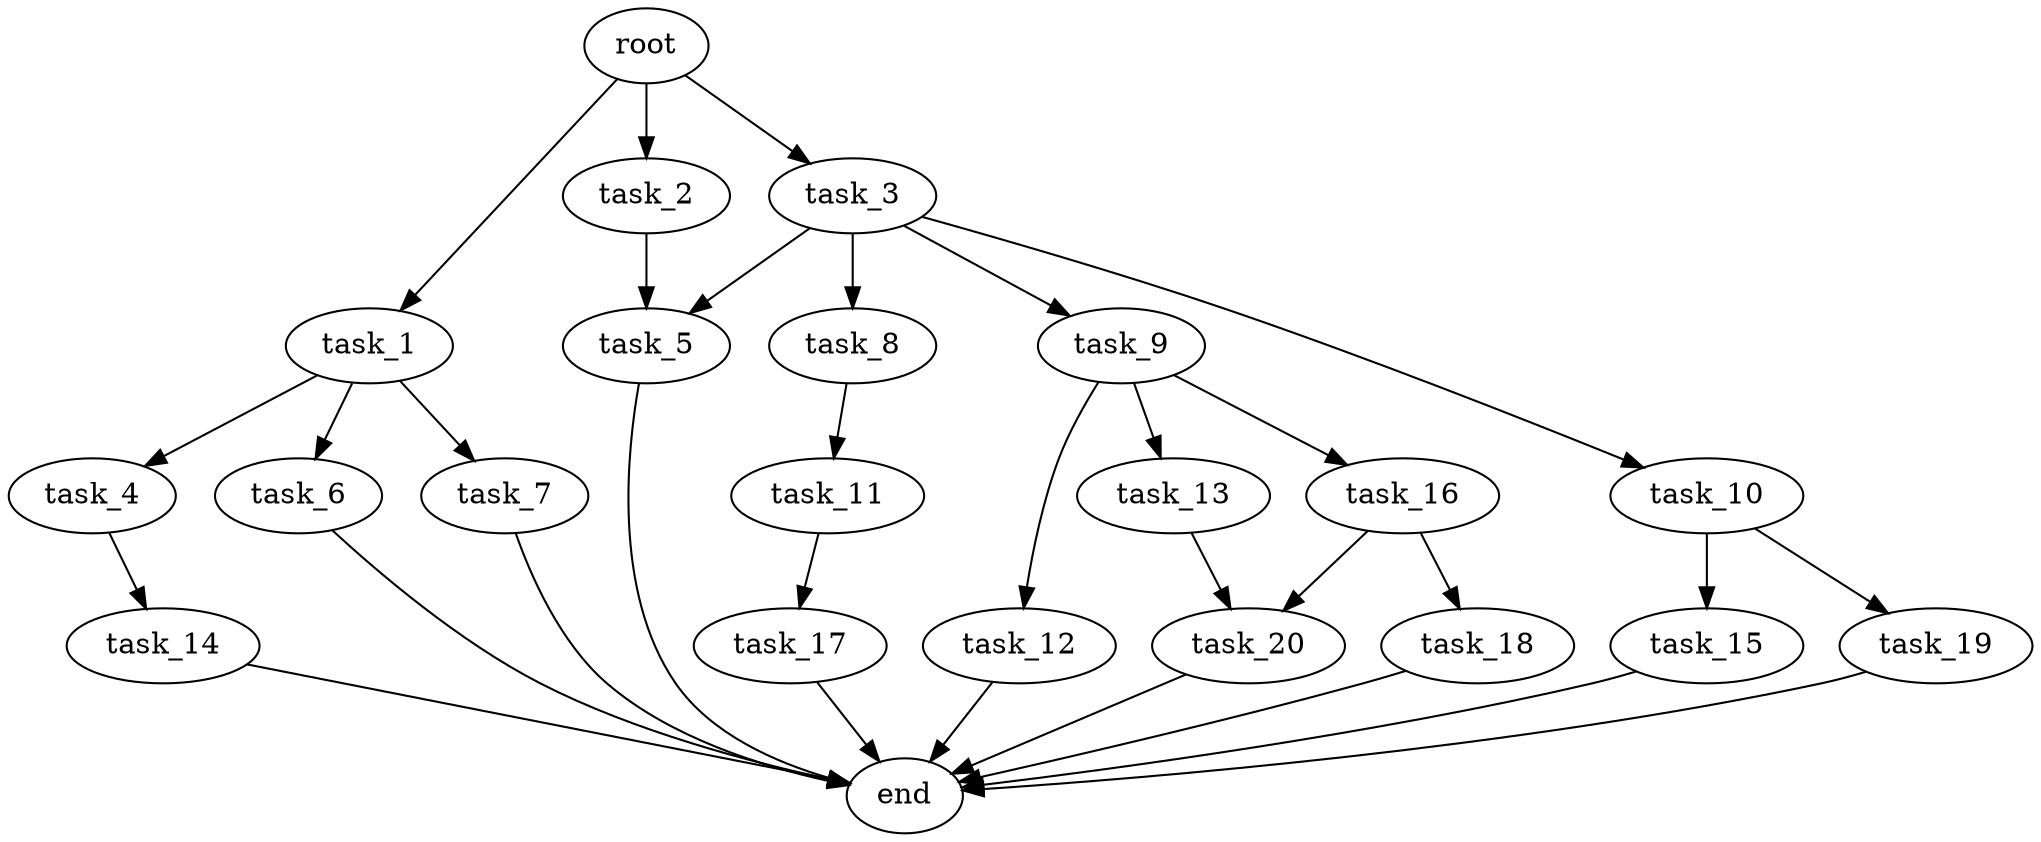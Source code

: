 digraph G {
  root [size="0.000000e+00"];
  task_1 [size="1.029946e+10"];
  task_2 [size="5.739549e+10"];
  task_3 [size="7.228061e+10"];
  task_4 [size="2.284816e+10"];
  task_5 [size="5.088740e+10"];
  task_6 [size="4.413350e+09"];
  task_7 [size="8.629422e+10"];
  task_8 [size="2.446270e+10"];
  task_9 [size="4.718174e+10"];
  task_10 [size="3.830412e+10"];
  task_11 [size="1.501697e+10"];
  task_12 [size="9.311670e+10"];
  task_13 [size="8.574994e+10"];
  task_14 [size="5.529095e+10"];
  task_15 [size="9.139563e+10"];
  task_16 [size="7.406918e+10"];
  task_17 [size="4.194274e+10"];
  task_18 [size="3.218698e+10"];
  task_19 [size="4.163150e+10"];
  task_20 [size="7.203159e+10"];
  end [size="0.000000e+00"];

  root -> task_1 [size="1.000000e-12"];
  root -> task_2 [size="1.000000e-12"];
  root -> task_3 [size="1.000000e-12"];
  task_1 -> task_4 [size="2.284816e+08"];
  task_1 -> task_6 [size="4.413350e+07"];
  task_1 -> task_7 [size="8.629422e+08"];
  task_2 -> task_5 [size="2.544370e+08"];
  task_3 -> task_5 [size="2.544370e+08"];
  task_3 -> task_8 [size="2.446270e+08"];
  task_3 -> task_9 [size="4.718174e+08"];
  task_3 -> task_10 [size="3.830412e+08"];
  task_4 -> task_14 [size="5.529095e+08"];
  task_5 -> end [size="1.000000e-12"];
  task_6 -> end [size="1.000000e-12"];
  task_7 -> end [size="1.000000e-12"];
  task_8 -> task_11 [size="1.501697e+08"];
  task_9 -> task_12 [size="9.311670e+08"];
  task_9 -> task_13 [size="8.574994e+08"];
  task_9 -> task_16 [size="7.406918e+08"];
  task_10 -> task_15 [size="9.139563e+08"];
  task_10 -> task_19 [size="4.163150e+08"];
  task_11 -> task_17 [size="4.194274e+08"];
  task_12 -> end [size="1.000000e-12"];
  task_13 -> task_20 [size="3.601579e+08"];
  task_14 -> end [size="1.000000e-12"];
  task_15 -> end [size="1.000000e-12"];
  task_16 -> task_18 [size="3.218698e+08"];
  task_16 -> task_20 [size="3.601579e+08"];
  task_17 -> end [size="1.000000e-12"];
  task_18 -> end [size="1.000000e-12"];
  task_19 -> end [size="1.000000e-12"];
  task_20 -> end [size="1.000000e-12"];
}
